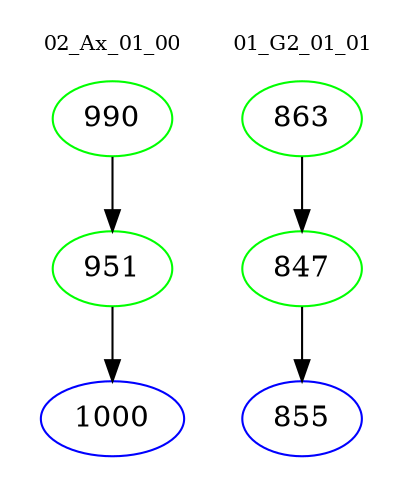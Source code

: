 digraph{
subgraph cluster_0 {
color = white
label = "02_Ax_01_00";
fontsize=10;
T0_990 [label="990", color="green"]
T0_990 -> T0_951 [color="black"]
T0_951 [label="951", color="green"]
T0_951 -> T0_1000 [color="black"]
T0_1000 [label="1000", color="blue"]
}
subgraph cluster_1 {
color = white
label = "01_G2_01_01";
fontsize=10;
T1_863 [label="863", color="green"]
T1_863 -> T1_847 [color="black"]
T1_847 [label="847", color="green"]
T1_847 -> T1_855 [color="black"]
T1_855 [label="855", color="blue"]
}
}
